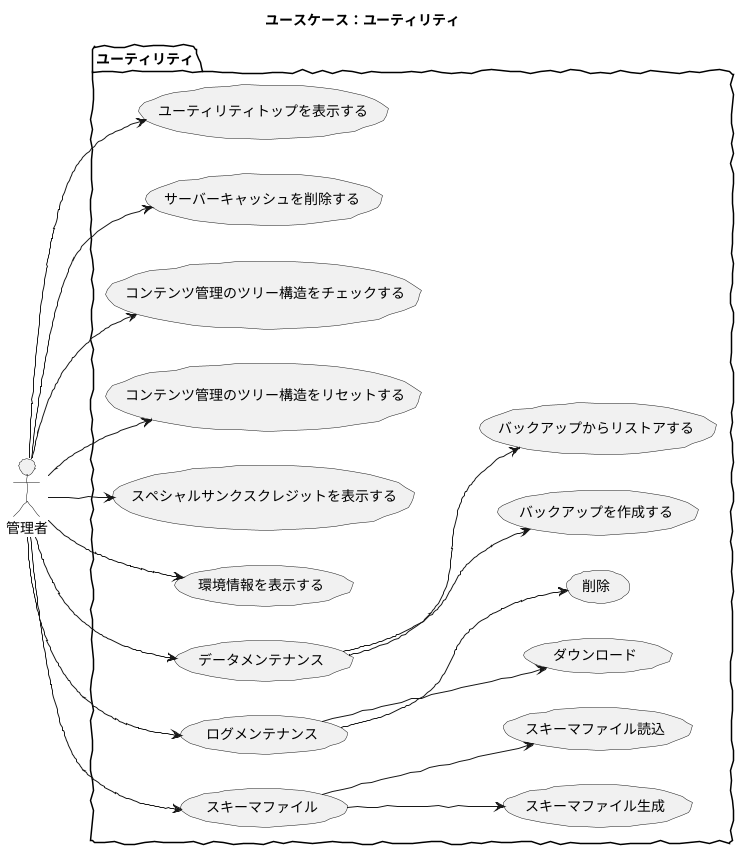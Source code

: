 @startuml
skinparam handwritten true
skinparam backgroundColor white

title ユースケース：ユーティリティ

actor 管理者

package ユーティリティ {
	left to right direction
	管理者 --> (ユーティリティトップを表示する)
	管理者 --> (サーバーキャッシュを削除する)
	管理者 --> (コンテンツ管理のツリー構造をチェックする)
	管理者 --> (コンテンツ管理のツリー構造をリセットする)
	管理者 --> (スペシャルサンクスクレジットを表示する)
	管理者 --> (環境情報を表示する)
	管理者 --> (データメンテナンス)
	(データメンテナンス) --> (バックアップを作成する)
	(データメンテナンス) --> (バックアップからリストアする)
	管理者 --> (ログメンテナンス)
	(ログメンテナンス) --> (ダウンロード)
	(ログメンテナンス) --> (削除)
	管理者 --> (スキーマファイル)
	(スキーマファイル) --> (スキーマファイル生成)
	(スキーマファイル) --> (スキーマファイル読込)
}

@enduml
